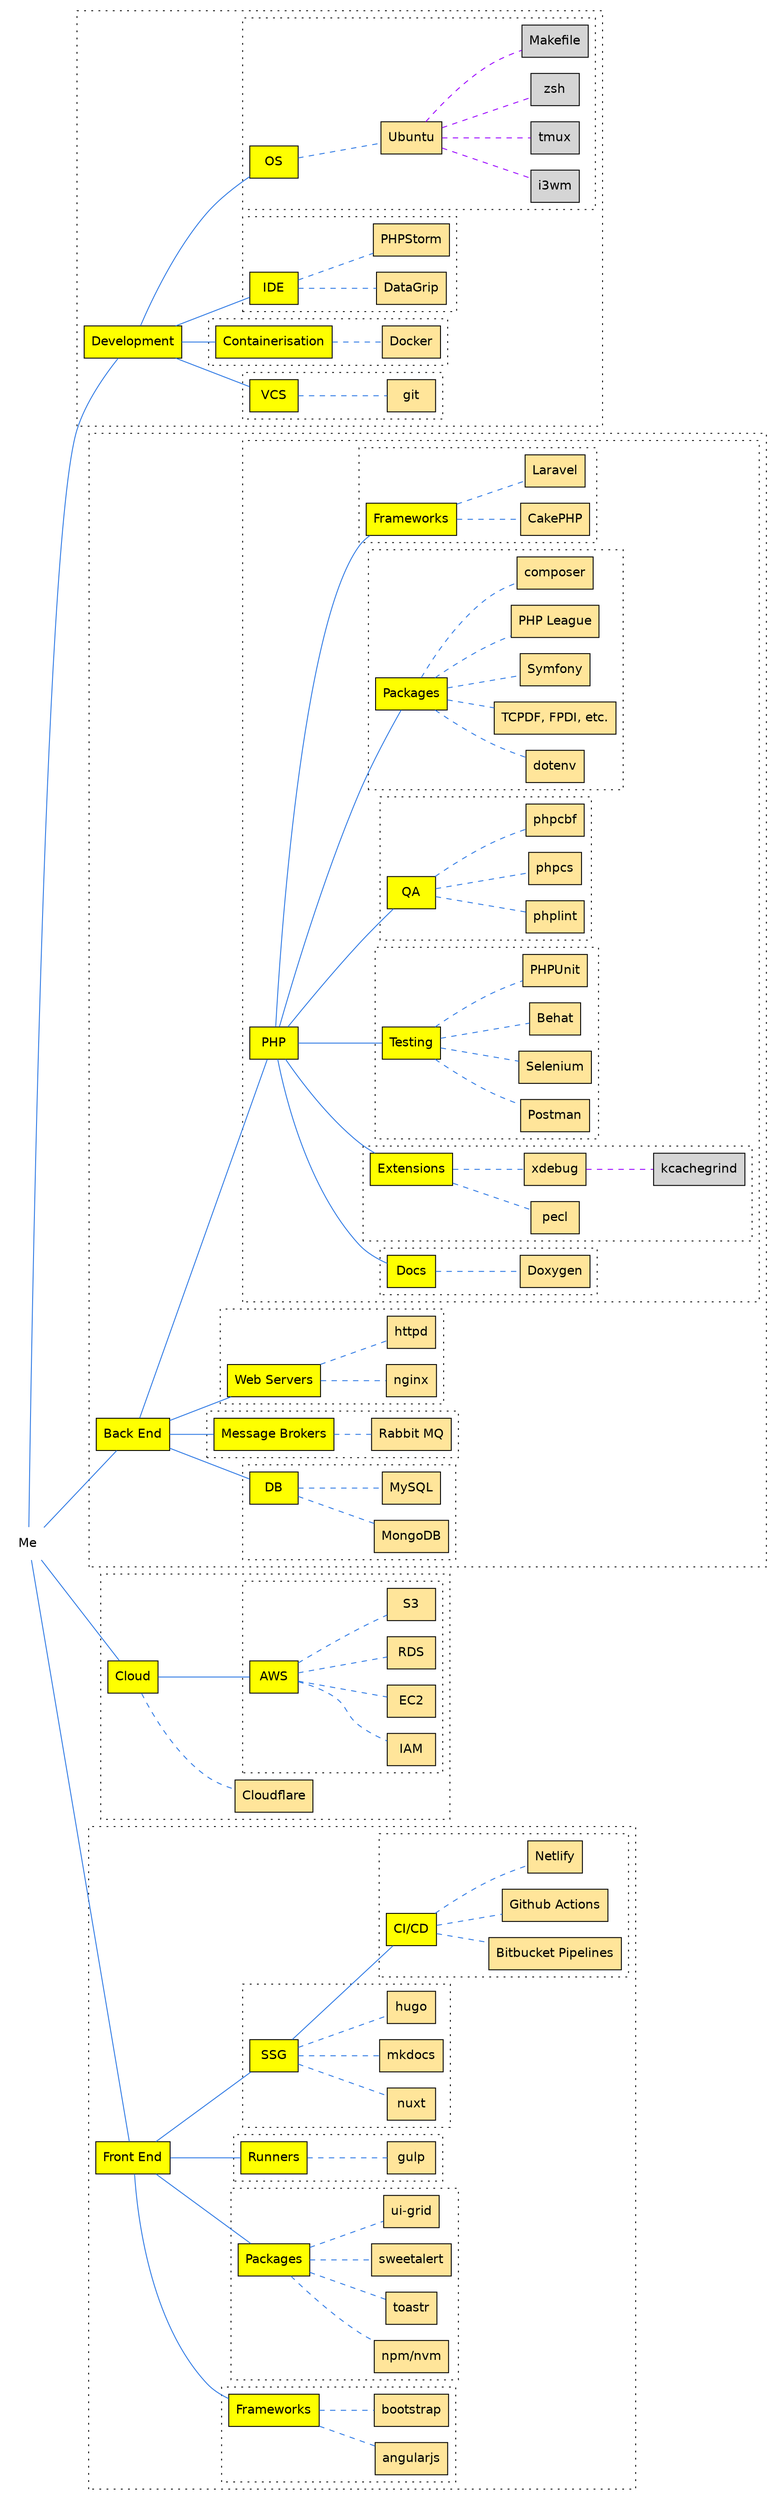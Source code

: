 digraph {
    rankdir=LR;

    me [label="Me" shape="none" fontname = "helvetica"];

    subgraph cluster_development {
        graph[style=dotted];
        dev_setup [label="Development" shape="box" style=filled, fillcolor="#feff00" fontname = "helvetica"];

        vcs [label="VCS" shape="box" style=filled, fillcolor="#feff00" fontname = "helvetica"];
        subgraph cluster_vcs {
            graph[style=dotted];
            git [label="git" shape="box" style=filled, fillcolor="#ffe59a" fontname = "helvetica"];

            vcs -> git [style=dashed, color="#2c78e4" arrowhead=none];
        }
        dev_setup -> vcs [color="#2c78e4" arrowhead=none];

        container [label="Containerisation" shape="box" style=filled, fillcolor="#feff00" fontname = "helvetica"];
        subgraph cluster_containerisation {
            graph[style=dotted];
            docker [label="Docker" shape="box" style=filled, fillcolor="#ffe59a" fontname = "helvetica" URL="https://www.docker.com"];

            container -> docker [style=dashed, color="#2c78e4" arrowhead=none];
        }
        dev_setup -> container [color="#2c78e4" arrowhead=none];

        ide [label="IDE" shape="box" style=filled, fillcolor="#feff00" fontname = "helvetica"];
        subgraph cluster_ide {
            graph[style=dotted];
            datagrip [label="DataGrip" shape="box" style=filled, fillcolor="#ffe59a" fontname = "helvetica"];
            phpstorm [label="PHPStorm" shape="box" style=filled, fillcolor="#ffe59a" fontname = "helvetica"];

            ide -> datagrip [style=dashed, color="#2c78e4" arrowhead=none];
            ide -> phpstorm [style=dashed, color="#2c78e4" arrowhead=none];
        }
        dev_setup -> ide [color="#2c78e4" arrowhead=none];

        os [label="OS" shape="box" style=filled, fillcolor="#feff00" fontname = "helvetica"];
        subgraph cluster_os {
            graph[style=dotted];
            ubuntu [label="Ubuntu" shape="box" style=filled, fillcolor="#ffe59a" fontname = "helvetica"];
            i3wm [label="i3wm" shape="box" style=filled, fillcolor="#d5d5d5" fontname = "helvetica"];
            tmux [label="tmux" shape="box" style=filled, fillcolor="#d5d5d5" fontname = "helvetica"];
            zsh [label="zsh" shape="box" style=filled, fillcolor="#d5d5d5" fontname = "helvetica"];
            make [label="Makefile" shape="box" style=filled, fillcolor="#d5d5d5" fontname = "helvetica"];

            os -> ubuntu [style=dashed, color="#2c78e4" arrowhead=none];
            ubuntu -> i3wm [style=dashed, color="#9900ff" arrowhead=none];
            ubuntu -> tmux [style=dashed, color="#9900ff" arrowhead=none];
            ubuntu -> zsh [style=dashed, color="#9900ff" arrowhead=none];
            ubuntu -> make [style=dashed, color="#9900ff" arrowhead=none];
        }
        dev_setup -> os [color="#2c78e4" arrowhead=none];
    }
    me -> dev_setup [color="#2c78e4" arrowhead=none];

    subgraph cluster_back_end {
        graph[style=dotted];
        back_end [label="Back End" shape="box" style=filled, fillcolor="#feff00" fontname = "helvetica"];
        
        database [label="DB" shape="box" style=filled, fillcolor="#feff00" fontname = "helvetica"];
        subgraph cluster_database {
            graph[style=dotted];
            mongodb [label="MongoDB" shape="box" style=filled, fillcolor="#ffe59a" fontname = "helvetica"];
            mysql [label="MySQL" shape="box" style=filled, fillcolor="#ffe59a" fontname = "helvetica"];

            database -> mongodb [style=dashed, color="#2c78e4" arrowhead=none];
            database -> mysql [style=dashed, color="#2c78e4" arrowhead=none];
        }
        back_end -> database  [color="#2c78e4" arrowhead=none];

        message_brokers [label="Message Brokers" shape="box" style=filled, fillcolor="#feff00" fontname = "helvetica"];
        subgraph cluster_message_brokers {
            graph[style=dotted];
            rabbitmq [label="Rabbit MQ" shape="box" style=filled, fillcolor="#ffe59a" fontname = "helvetica"];
            message_brokers -> rabbitmq [style=dashed, color="#2c78e4" arrowhead=none];
        }
        back_end -> message_brokers [color="#2c78e4" arrowhead=none];

        servers [label="Web Servers" shape="box" style=filled, fillcolor="#feff00" fontname = "helvetica"];
        subgraph cluster_servers {
            graph[style=dotted];
            nginx [label="nginx" shape="box" style=filled, fillcolor="#ffe59a" fontname = "helvetica"];
            apache [label="httpd" shape="box" style=filled, fillcolor="#ffe59a" fontname = "helvetica"];

            servers -> nginx [style=dashed, color="#2c78e4" arrowhead=none];
            servers -> apache [style=dashed, color="#2c78e4" arrowhead=none];
        }
        back_end -> servers [color="#2c78e4" arrowhead=none];

        subgraph cluster_php {
            php [label="PHP" shape="box" style=filled, fillcolor="#feff00" fontname = "helvetica"];

            php_docs [label="Docs" shape="box" style=filled, fillcolor="#feff00" fontname = "helvetica"];
            subgraph cluster_php_docs {
                graph[style=dotted];
                doxygen [label="Doxygen" shape="box" style=filled, fillcolor="#ffe59a" fontname = "helvetica"];

                php_docs -> doxygen [style=dashed, color="#2c78e4" arrowhead=none];
            }
            php -> php_docs [color="#2c78e4" arrowhead=none];

            php_ext [label="Extensions" shape="box" style=filled, fillcolor="#feff00" fontname = "helvetica"];
            subgraph cluster_php_ext {
                graph[style=dotted];
                pecl [label="pecl" shape="box" style=filled, fillcolor="#ffe59a" fontname = "helvetica"];
                xdebug [label="xdebug" shape="box" style=filled, fillcolor="#ffe59a" fontname = "helvetica"];
                kcachegrind [label="kcachegrind" shape="box" style=filled, fillcolor="#d5d5d5" fontname = "helvetica"];

                php_ext -> pecl [style=dashed, color="#2c78e4" arrowhead=none];
                php_ext -> xdebug [style=dashed, color="#2c78e4" arrowhead=none];
                xdebug -> kcachegrind [style=dashed, color="#9900ff" arrowhead=none];
            }
            php -> php_ext [color="#2c78e4" arrowhead=none];

            php_testing [label="Testing" shape="box" style=filled, fillcolor="#feff00" fontname = "helvetica"];
            subgraph cluster_php_testing {
                graph[style=dotted];
                postman [label="Postman" shape="box" style=filled, fillcolor="#ffe59a" fontname = "helvetica"];
                selenium [label="Selenium" shape="box" style=filled, fillcolor="#ffe59a" fontname = "helvetica"];
                behat [label="Behat" shape="box" style=filled, fillcolor="#ffe59a" fontname = "helvetica"];
                phpunit [label="PHPUnit" shape="box" style=filled, fillcolor="#ffe59a" fontname = "helvetica"];

                php_testing -> phpunit [style=dashed, color="#2c78e4" arrowhead=none];
                php_testing -> behat [style=dashed, color="#2c78e4" arrowhead=none];
                php_testing -> selenium [style=dashed, color="#2c78e4" arrowhead=none];
                php_testing -> postman [style=dashed, color="#2c78e4" arrowhead=none];
            }
            php -> php_testing [color="#2c78e4" arrowhead=none];

            php_qa [label="QA" shape="box" style=filled, fillcolor="#feff00" fontname = "helvetica"];
            subgraph cluster_php_qa {
                graph[style=dotted];
                phplint [label="phplint" shape="box" style=filled, fillcolor="#ffe59a" fontname = "helvetica"];
                phpcs [label="phpcs" shape="box" style=filled, fillcolor="#ffe59a" fontname = "helvetica"];
                phpcbf [label="phpcbf" shape="box" style=filled, fillcolor="#ffe59a" fontname = "helvetica"];

                php_qa -> phplint [style=dashed, color="#2c78e4" arrowhead=none];
                php_qa -> phpcs [style=dashed, color="#2c78e4" arrowhead=none];
                php_qa -> phpcbf [style=dashed, color="#2c78e4" arrowhead=none];
            }
            php -> php_qa [color="#2c78e4" arrowhead=none];

            php_packages [label="Packages" shape="box" style=filled, fillcolor="#feff00" fontname = "helvetica"];
            subgraph cluster_php_packages {
                graph[style=dotted];
                dotenv [label="dotenv" shape="box" style=filled, fillcolor="#ffe59a" fontname = "helvetica"];
                tcpdf [label="TCPDF, FPDI, etc." shape="box" style=filled, fillcolor="#ffe59a" fontname = "helvetica"];
                symfony [label="Symfony" shape="box" style=filled, fillcolor="#ffe59a" fontname = "helvetica"];
                league [label="PHP League" shape="box" style=filled, fillcolor="#ffe59a" fontname = "helvetica"];
                composer [label="composer" shape="box" style=filled, fillcolor="#ffe59a" fontname = "helvetica"];

                php_packages -> composer [style=dashed, color="#2c78e4" arrowhead=none];
                php_packages -> league [style=dashed, color="#2c78e4" arrowhead=none];
                php_packages -> symfony [style=dashed, color="#2c78e4" arrowhead=none];
                php_packages -> tcpdf [style=dashed, color="#2c78e4" arrowhead=none];
                php_packages -> dotenv [style=dashed, color="#2c78e4" arrowhead=none];
            }
            php -> php_packages [color="#2c78e4" arrowhead=none];

            php_frameworks [label="Frameworks" shape="box" style=filled, fillcolor="#feff00" fontname = "helvetica"];
            subgraph cluster_php_frameworks {
                graph[style=dotted];
                cakephp [label="CakePHP" shape="box" style=filled, fillcolor="#ffe59a" fontname = "helvetica"];
                laravel [label="Laravel" shape="box" style=filled, fillcolor="#ffe59a" fontname = "helvetica"];

                php_frameworks -> cakephp [style=dashed, color="#2c78e4" arrowhead=none];
                php_frameworks -> laravel [style=dashed, color="#2c78e4" arrowhead=none];
            }
            php -> php_frameworks [color="#2c78e4" arrowhead=none];
        }

        back_end -> php  [color="#2c78e4" arrowhead=none];
    }
    me -> back_end [color="#2c78e4" arrowhead=none];

    subgraph cluster_cloud {
        graph[style=dotted];
        cloud [label="Cloud" shape="box" style=filled, fillcolor="#feff00" fontname = "helvetica"];

        cloudflare [label="Cloudflare" shape="box" style=filled, fillcolor="#ffe59a" fontname = "helvetica"];
        cloud -> cloudflare [style=dashed, color="#2c78e4" arrowhead=none];

        subgraph cluster_aws {
            graph[style=dotted];
            aws [label="AWS" shape="box" style=filled, fillcolor="#feff00" fontname = "helvetica"];
            iam [label="IAM" shape="box" style=filled, fillcolor="#ffe59a" fontname = "helvetica"];
            ec2 [label="EC2" shape="box" style=filled, fillcolor="#ffe59a" fontname = "helvetica"];
            rds [label="RDS" shape="box" style=filled, fillcolor="#ffe59a" fontname = "helvetica"];
            s3 [label="S3" shape="box" style=filled, fillcolor="#ffe59a" fontname = "helvetica"];

            aws -> iam [style=dashed, color="#2c78e4" arrowhead=none];
            aws -> ec2 [style=dashed, color="#2c78e4" arrowhead=none];
            aws -> rds [style=dashed, color="#2c78e4" arrowhead=none];
            aws -> s3 [style=dashed, color="#2c78e4" arrowhead=none];
        }
        cloud -> aws [color="#2c78e4" arrowhead=none];

    }
    me -> cloud [color="#2c78e4" arrowhead=none];

    front_end [label="Front End" shape="box" style=filled, fillcolor="#feff00" fontname = "helvetica"];
    subgraph cluster_front_end {
        graph[style=dotted];
        front_end_frameworks [label="Frameworks" shape="box" style=filled, fillcolor="#feff00" fontname = "helvetica"];
        subgraph cluster_front_end_frameworks {
            graph[style=dotted];
            angularjs [label="angularjs" shape="box" style=filled, fillcolor="#ffe59a" fontname = "helvetica"];
            bootstrap [label="bootstrap" shape="box" style=filled, fillcolor="#ffe59a" fontname = "helvetica"];

            front_end_frameworks -> bootstrap [style=dashed, color="#2c78e4" arrowhead=none];
            front_end_frameworks -> angularjs [style=dashed, color="#2c78e4" arrowhead=none];
        }
        front_end -> front_end_frameworks  [color="#2c78e4" arrowhead=none];

        front_end_packages [label="Packages" shape="box" style=filled, fillcolor="#feff00" fontname = "helvetica"];
        subgraph cluster_front_end_packages {
            graph[style=dotted];
            npm [label="npm/nvm" shape="box" style=filled, fillcolor="#ffe59a" fontname = "helvetica"];
            toastr [label="toastr" shape="box" style=filled, fillcolor="#ffe59a" fontname = "helvetica"];
            sweetalert [label="sweetalert" shape="box" style=filled, fillcolor="#ffe59a" fontname = "helvetica"];
            uigrid [label="ui-grid" shape="box" style=filled, fillcolor="#ffe59a" fontname = "helvetica"];

            front_end_packages -> npm [style=dashed, color="#2c78e4" arrowhead=none];
            front_end_packages -> toastr [style=dashed, color="#2c78e4" arrowhead=none];
            front_end_packages -> sweetalert [style=dashed, color="#2c78e4" arrowhead=none];
            front_end_packages -> uigrid [style=dashed, color="#2c78e4" arrowhead=none];
        }
        front_end -> front_end_packages  [color="#2c78e4" arrowhead=none];

        front_end_runners [label="Runners" shape="box" style=filled, fillcolor="#feff00" fontname = "helvetica"];
        subgraph cluster_front_end_runners {
            gulp [label="gulp" shape="box" style=filled, fillcolor="#ffe59a" fontname = "helvetica"];

            front_end_runners -> gulp [style=dashed, color="#2c78e4" arrowhead=none];
        }
        front_end -> front_end_runners [color="#2c78e4" arrowhead=none];

        front_end_ssg [label="SSG" shape="box" style=filled, fillcolor="#feff00" fontname = "helvetica"];
        subgraph cluster_front_end_ssg {
            graph[style=dotted];
            nuxt [label="nuxt" shape="box" style=filled, fillcolor="#ffe59a" fontname = "helvetica"];
            mkdocs [label="mkdocs" shape="box" style=filled, fillcolor="#ffe59a" fontname = "helvetica"];
            hugo [label="hugo" shape="box" style=filled, fillcolor="#ffe59a" fontname = "helvetica"];

            front_end_ssg -> mkdocs [style=dashed, color="#2c78e4" arrowhead=none];
            front_end_ssg -> nuxt [style=dashed, color="#2c78e4" arrowhead=none];
            front_end_ssg -> hugo [style=dashed, color="#2c78e4" arrowhead=none];
        }
        front_end -> front_end_ssg  [color="#2c78e4" arrowhead=none];

        front_end_ci_cd [label="CI/CD" shape="box" style=filled, fillcolor="#feff00" fontname = "helvetica"];
        subgraph cluster_front_end_ci_cd {
            graph[style=dotted];
            bitbucket_pipelines [label="Bitbucket Pipelines" shape="box" style=filled, fillcolor="#ffe59a" fontname = "helvetica"];
            github_actions [label="Github Actions" shape="box" style=filled, fillcolor="#ffe59a" fontname = "helvetica"];
            netlify [label="Netlify" shape="box" style=filled, fillcolor="#ffe59a" fontname = "helvetica"];

            front_end_ci_cd -> netlify [style=dashed, color="#2c78e4" arrowhead=none];
            front_end_ci_cd -> github_actions [style=dashed, color="#2c78e4" arrowhead=none];
            front_end_ci_cd -> bitbucket_pipelines [style=dashed, color="#2c78e4" arrowhead=none];
        }
        front_end_ssg -> front_end_ci_cd  [color="#2c78e4" arrowhead=none];
        
    }

    me -> front_end [color="#2c78e4"  arrowhead=none];
}

